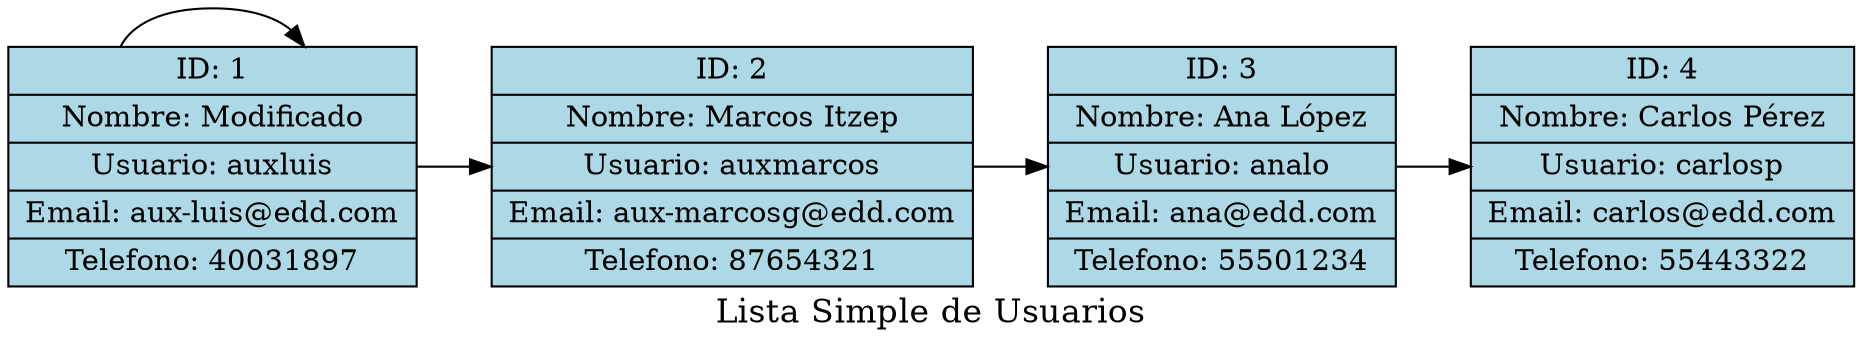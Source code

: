 digraph G {
    rankdir=LR;
    node [shape=record, style=filled, fillcolor=lightblue];
    label="Lista Simple de Usuarios";
    fontsize=16;
    user1 [label="ID: 1|Nombre: Root Admin|Usuario: root|Email: root@edd.com|Telefono: 00000000"];
    user1 -> user1;
    user1 [label="ID: 1|Nombre: Modificado|Usuario: auxluis|Email: aux-luis@edd.com|Telefono: 40031897"];
    user1 -> user2;
    user2 [label="ID: 2|Nombre: Marcos Itzep|Usuario: auxmarcos|Email: aux-marcosg@edd.com|Telefono: 87654321"];
    user2 -> user3;
    user3 [label="ID: 3|Nombre: Ana López|Usuario: analo|Email: ana@edd.com|Telefono: 55501234"];
    user3 -> user4;
    user4 [label="ID: 4|Nombre: Carlos Pérez|Usuario: carlosp|Email: carlos@edd.com|Telefono: 55443322"];
}
